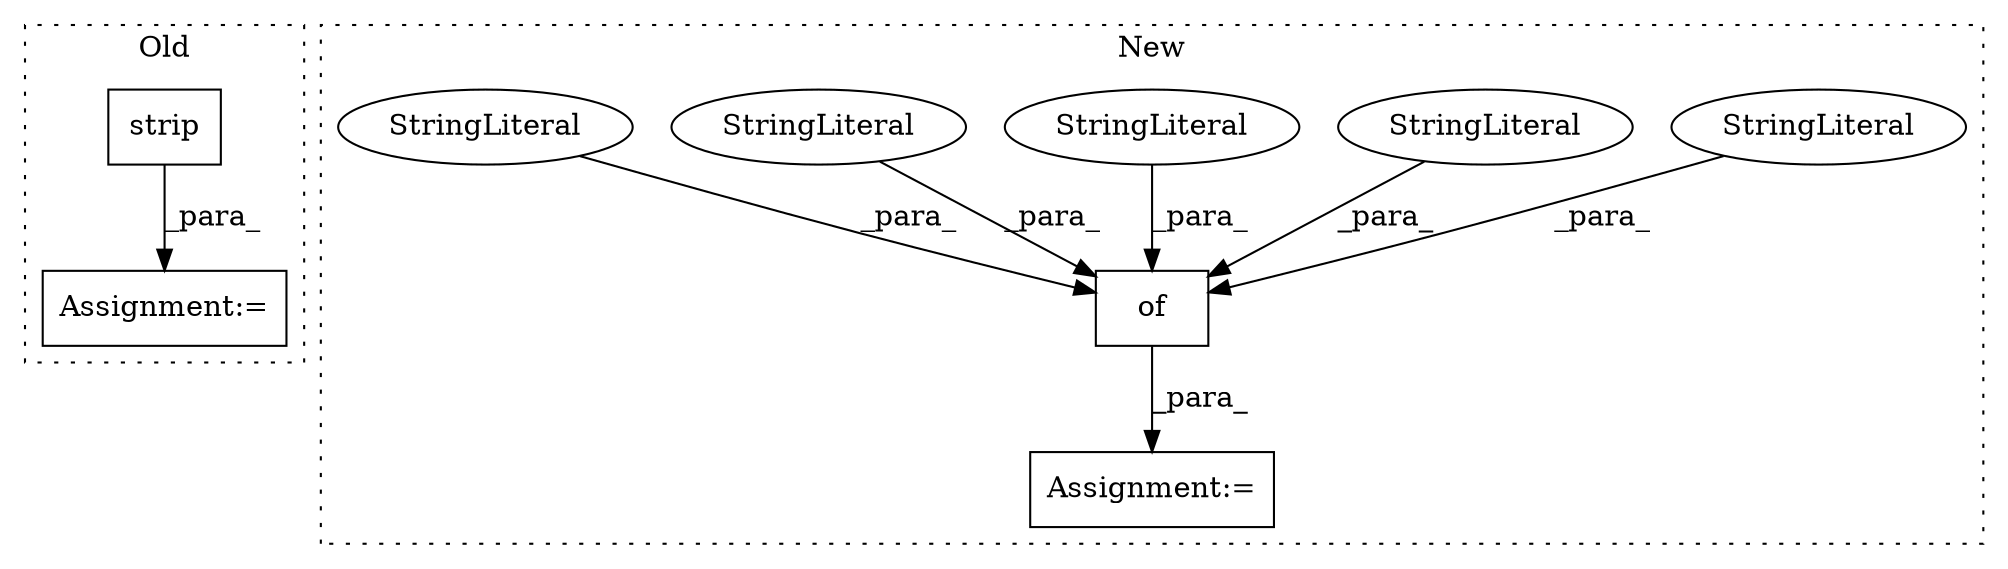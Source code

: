 digraph G {
subgraph cluster0 {
1 [label="strip" a="32" s="1618" l="7" shape="box"];
3 [label="Assignment:=" a="7" s="1579" l="1" shape="box"];
label = "Old";
style="dotted";
}
subgraph cluster1 {
2 [label="of" a="32" s="1458,1569" l="3,1" shape="box"];
4 [label="StringLiteral" a="45" s="1537" l="5" shape="ellipse"];
5 [label="StringLiteral" a="45" s="1564" l="5" shape="ellipse"];
6 [label="StringLiteral" a="45" s="1485" l="5" shape="ellipse"];
7 [label="StringLiteral" a="45" s="1510" l="5" shape="ellipse"];
8 [label="StringLiteral" a="45" s="1543" l="20" shape="ellipse"];
9 [label="Assignment:=" a="7" s="1453" l="1" shape="box"];
label = "New";
style="dotted";
}
1 -> 3 [label="_para_"];
2 -> 9 [label="_para_"];
4 -> 2 [label="_para_"];
5 -> 2 [label="_para_"];
6 -> 2 [label="_para_"];
7 -> 2 [label="_para_"];
8 -> 2 [label="_para_"];
}